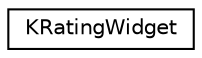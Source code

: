 digraph "Graphical Class Hierarchy"
{
  edge [fontname="Helvetica",fontsize="10",labelfontname="Helvetica",labelfontsize="10"];
  node [fontname="Helvetica",fontsize="10",shape=record];
  rankdir="LR";
  Node0 [label="KRatingWidget",height=0.2,width=0.4,color="black", fillcolor="white", style="filled",URL="$classKRatingWidget.html",tooltip="Displays a rating value as a row of pixmaps. "];
}
